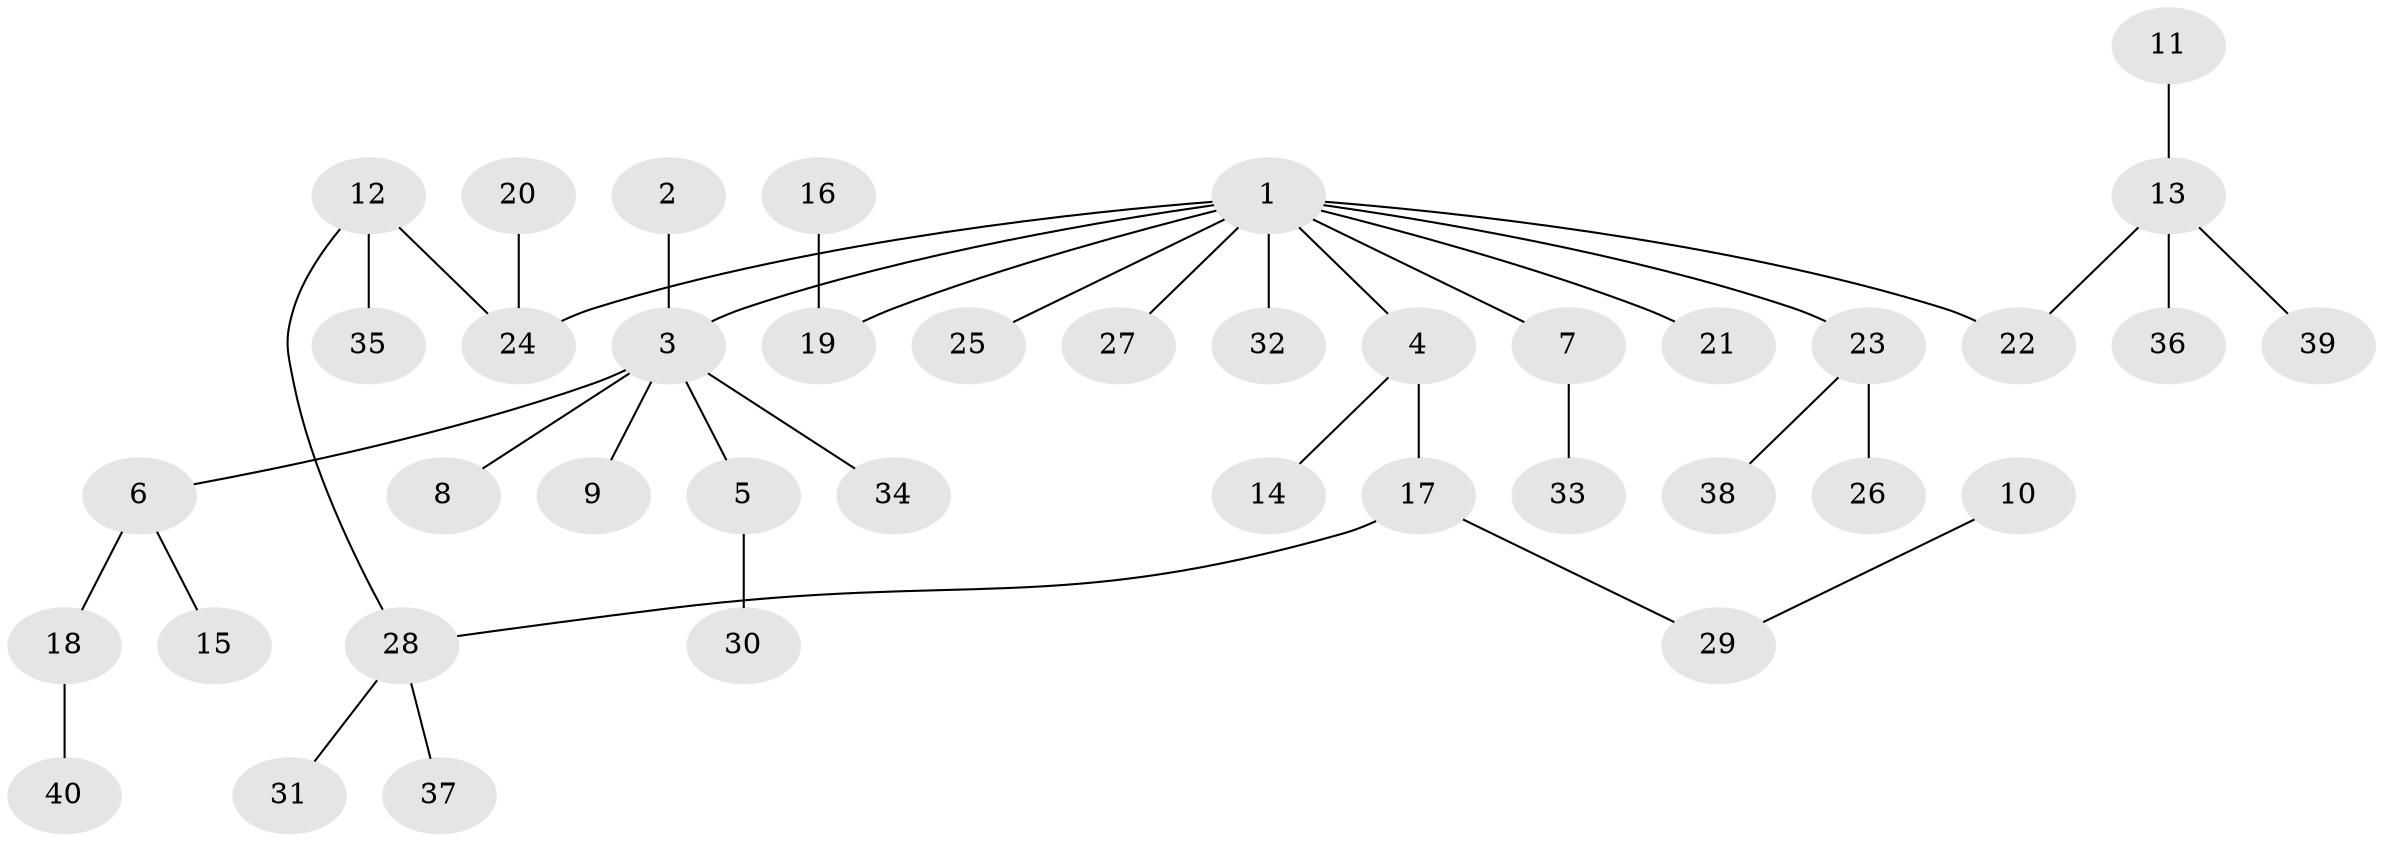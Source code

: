 // original degree distribution, {3: 0.189873417721519, 7: 0.02531645569620253, 4: 0.05063291139240506, 2: 0.26582278481012656, 5: 0.012658227848101266, 1: 0.45569620253164556}
// Generated by graph-tools (version 1.1) at 2025/25/03/09/25 03:25:33]
// undirected, 40 vertices, 40 edges
graph export_dot {
graph [start="1"]
  node [color=gray90,style=filled];
  1;
  2;
  3;
  4;
  5;
  6;
  7;
  8;
  9;
  10;
  11;
  12;
  13;
  14;
  15;
  16;
  17;
  18;
  19;
  20;
  21;
  22;
  23;
  24;
  25;
  26;
  27;
  28;
  29;
  30;
  31;
  32;
  33;
  34;
  35;
  36;
  37;
  38;
  39;
  40;
  1 -- 3 [weight=1.0];
  1 -- 4 [weight=1.0];
  1 -- 7 [weight=1.0];
  1 -- 19 [weight=1.0];
  1 -- 21 [weight=1.0];
  1 -- 22 [weight=1.0];
  1 -- 23 [weight=1.0];
  1 -- 24 [weight=1.0];
  1 -- 25 [weight=1.0];
  1 -- 27 [weight=1.0];
  1 -- 32 [weight=1.0];
  2 -- 3 [weight=1.0];
  3 -- 5 [weight=1.0];
  3 -- 6 [weight=1.0];
  3 -- 8 [weight=1.0];
  3 -- 9 [weight=1.0];
  3 -- 34 [weight=1.0];
  4 -- 14 [weight=1.0];
  4 -- 17 [weight=1.0];
  5 -- 30 [weight=1.0];
  6 -- 15 [weight=1.0];
  6 -- 18 [weight=1.0];
  7 -- 33 [weight=1.0];
  10 -- 29 [weight=1.0];
  11 -- 13 [weight=1.0];
  12 -- 24 [weight=1.0];
  12 -- 28 [weight=1.0];
  12 -- 35 [weight=1.0];
  13 -- 22 [weight=1.0];
  13 -- 36 [weight=1.0];
  13 -- 39 [weight=1.0];
  16 -- 19 [weight=1.0];
  17 -- 28 [weight=1.0];
  17 -- 29 [weight=1.0];
  18 -- 40 [weight=1.0];
  20 -- 24 [weight=1.0];
  23 -- 26 [weight=1.0];
  23 -- 38 [weight=1.0];
  28 -- 31 [weight=1.0];
  28 -- 37 [weight=1.0];
}
